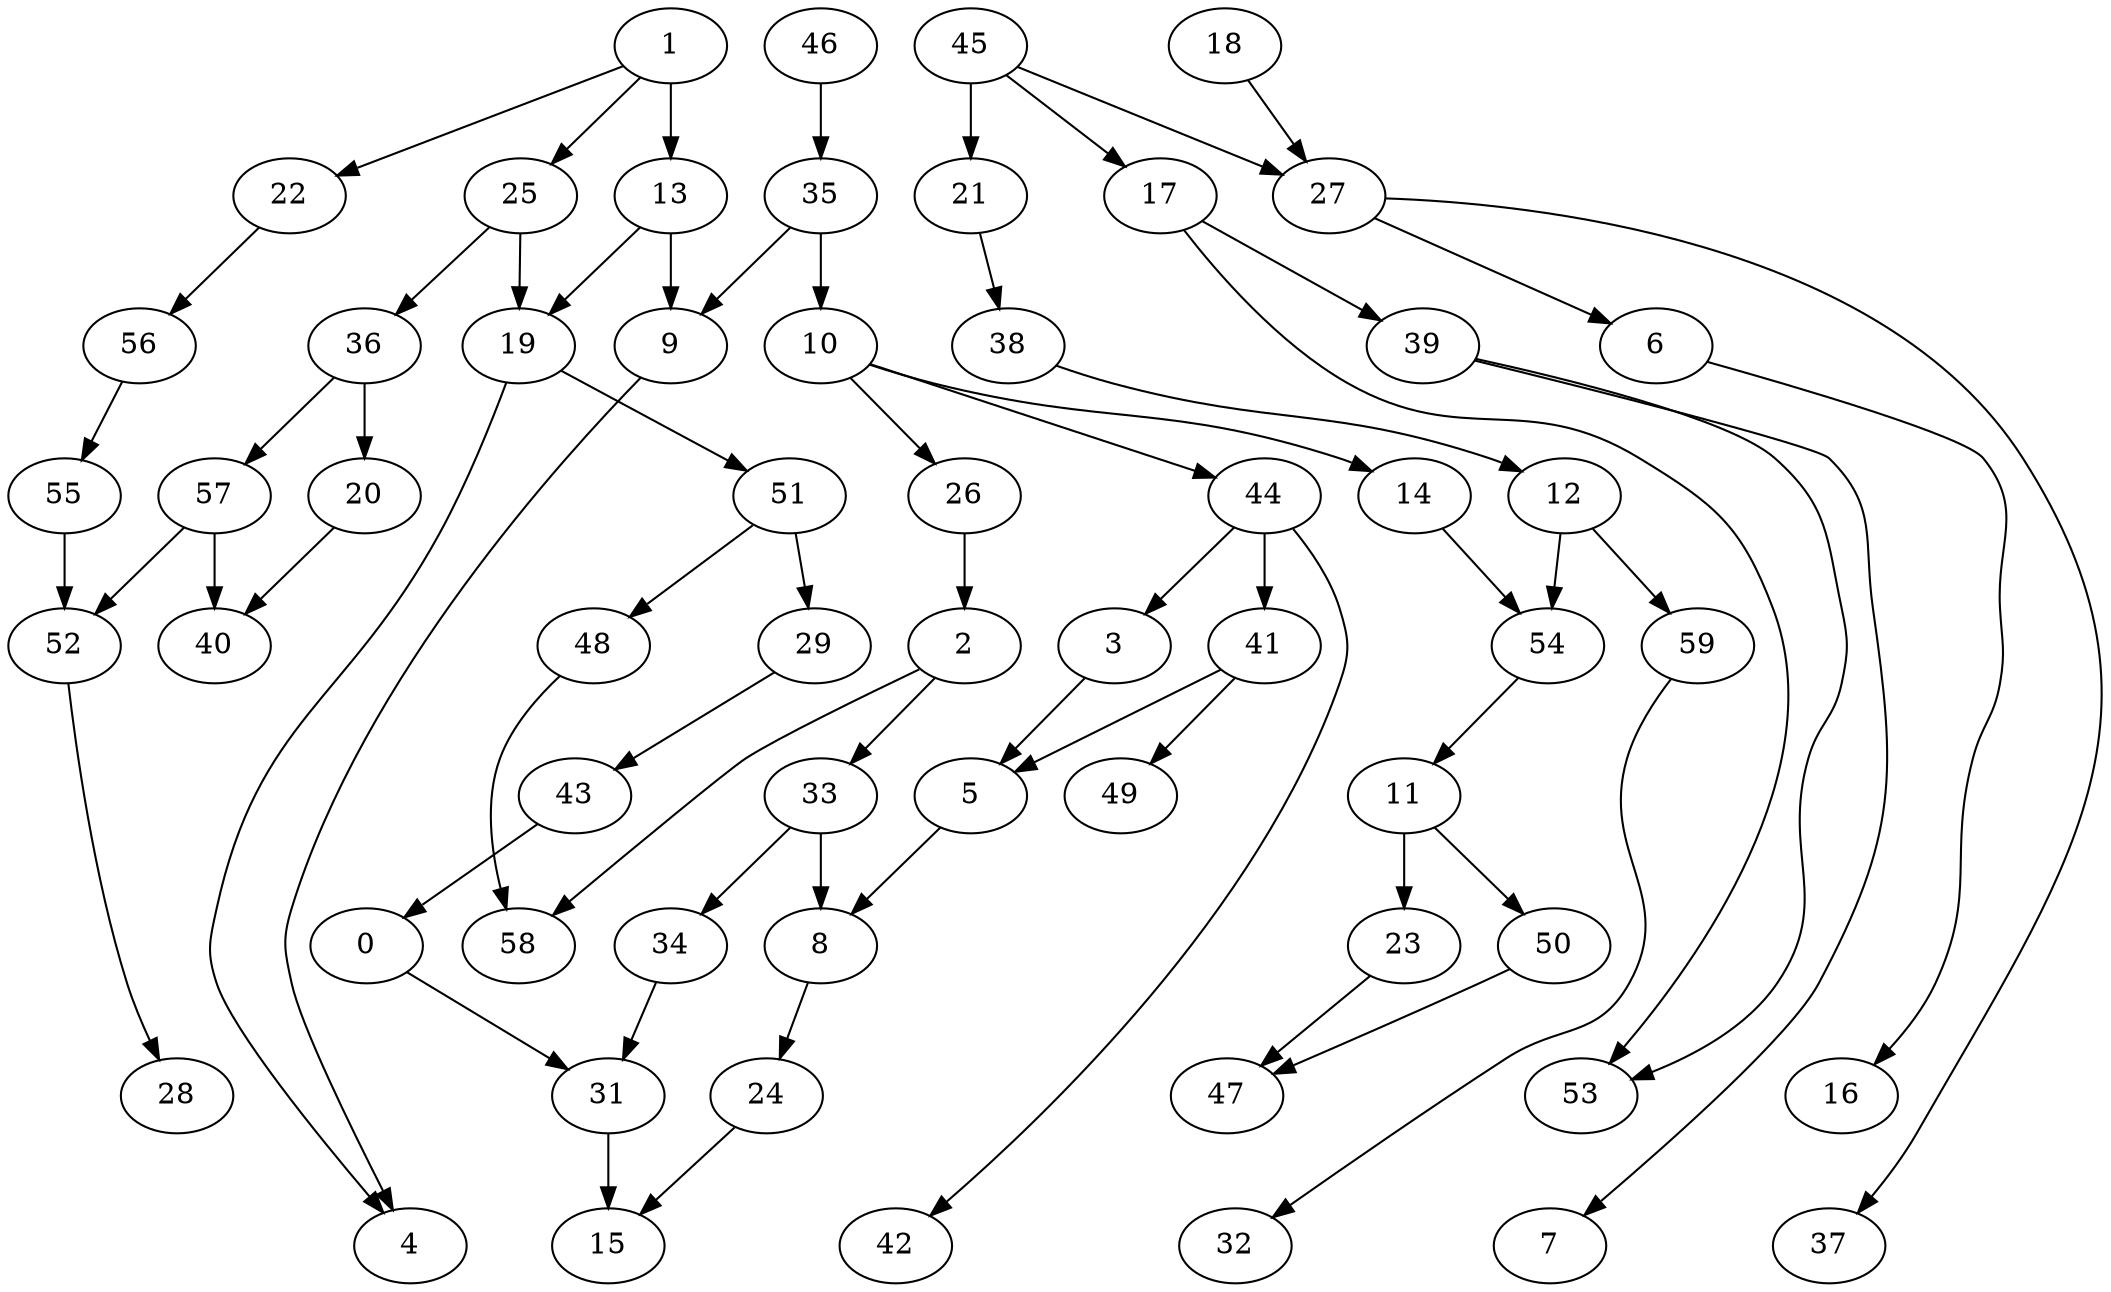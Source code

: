 digraph G {
    0;
    31;
    15;
    1;
    13;
    22;
    25;
    9;
    19;
    56;
    36;
    4;
    51;
    55;
    20;
    57;
    29;
    48;
    52;
    40;
    2;
    33;
    58;
    8;
    34;
    24;
    3;
    5;
    6;
    16;
    10;
    14;
    26;
    44;
    54;
    41;
    42;
    11;
    49;
    23;
    50;
    47;
    12;
    59;
    32;
    43;
    17;
    39;
    53;
    7;
    18;
    27;
    37;
    21;
    38;
    28;
    45;
    46;
    35;
    0 -> 31 [weight=0];
    31 -> 15 [weight=1];
    1 -> 13 [weight=3];
    1 -> 22 [weight=0];
    1 -> 25 [weight=1];
    13 -> 9 [weight=1];
    13 -> 19 [weight=0];
    22 -> 56 [weight=0];
    25 -> 19 [weight=0];
    25 -> 36 [weight=0];
    9 -> 4 [weight=0];
    19 -> 4 [weight=0];
    19 -> 51 [weight=0];
    56 -> 55 [weight=0];
    36 -> 20 [weight=1];
    36 -> 57 [weight=0];
    51 -> 29 [weight=0];
    51 -> 48 [weight=0];
    55 -> 52 [weight=0];
    20 -> 40 [weight=0];
    57 -> 40 [weight=1];
    57 -> 52 [weight=1];
    29 -> 43 [weight=0];
    48 -> 58 [weight=0];
    52 -> 28 [weight=0];
    2 -> 33 [weight=0];
    2 -> 58 [weight=0];
    33 -> 8 [weight=2];
    33 -> 34 [weight=0];
    8 -> 24 [weight=0];
    34 -> 31 [weight=0];
    24 -> 15 [weight=0];
    3 -> 5 [weight=0];
    5 -> 8 [weight=1];
    6 -> 16 [weight=0];
    10 -> 14 [weight=0];
    10 -> 26 [weight=0];
    10 -> 44 [weight=0];
    14 -> 54 [weight=0];
    26 -> 2 [weight=2];
    44 -> 3 [weight=0];
    44 -> 41 [weight=2];
    44 -> 42 [weight=0];
    54 -> 11 [weight=0];
    41 -> 5 [weight=0];
    41 -> 49 [weight=0];
    11 -> 23 [weight=1];
    11 -> 50 [weight=0];
    23 -> 47 [weight=0];
    50 -> 47 [weight=0];
    12 -> 54 [weight=0];
    12 -> 59 [weight=0];
    59 -> 32 [weight=0];
    43 -> 0 [weight=0];
    17 -> 39 [weight=0];
    17 -> 53 [weight=0];
    39 -> 7 [weight=0];
    39 -> 53 [weight=0];
    18 -> 27 [weight=0];
    27 -> 6 [weight=0];
    27 -> 37 [weight=0];
    21 -> 38 [weight=0];
    38 -> 12 [weight=0];
    45 -> 17 [weight=0];
    45 -> 27 [weight=0];
    45 -> 21 [weight=0];
    46 -> 35 [weight=0];
    35 -> 9 [weight=0];
    35 -> 10 [weight=0];
}
